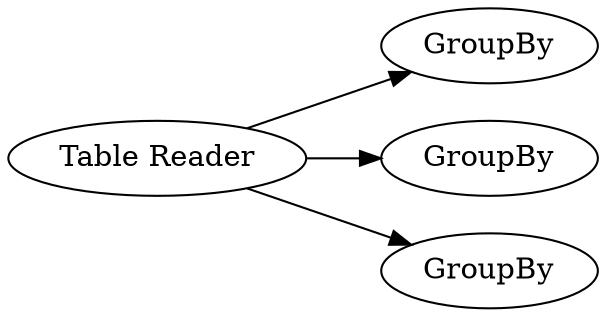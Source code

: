digraph {
	1 -> 4
	1 -> 3
	1 -> 2
	1 [label="Table Reader"]
	4 [label=GroupBy]
	3 [label=GroupBy]
	2 [label=GroupBy]
	rankdir=LR
}
